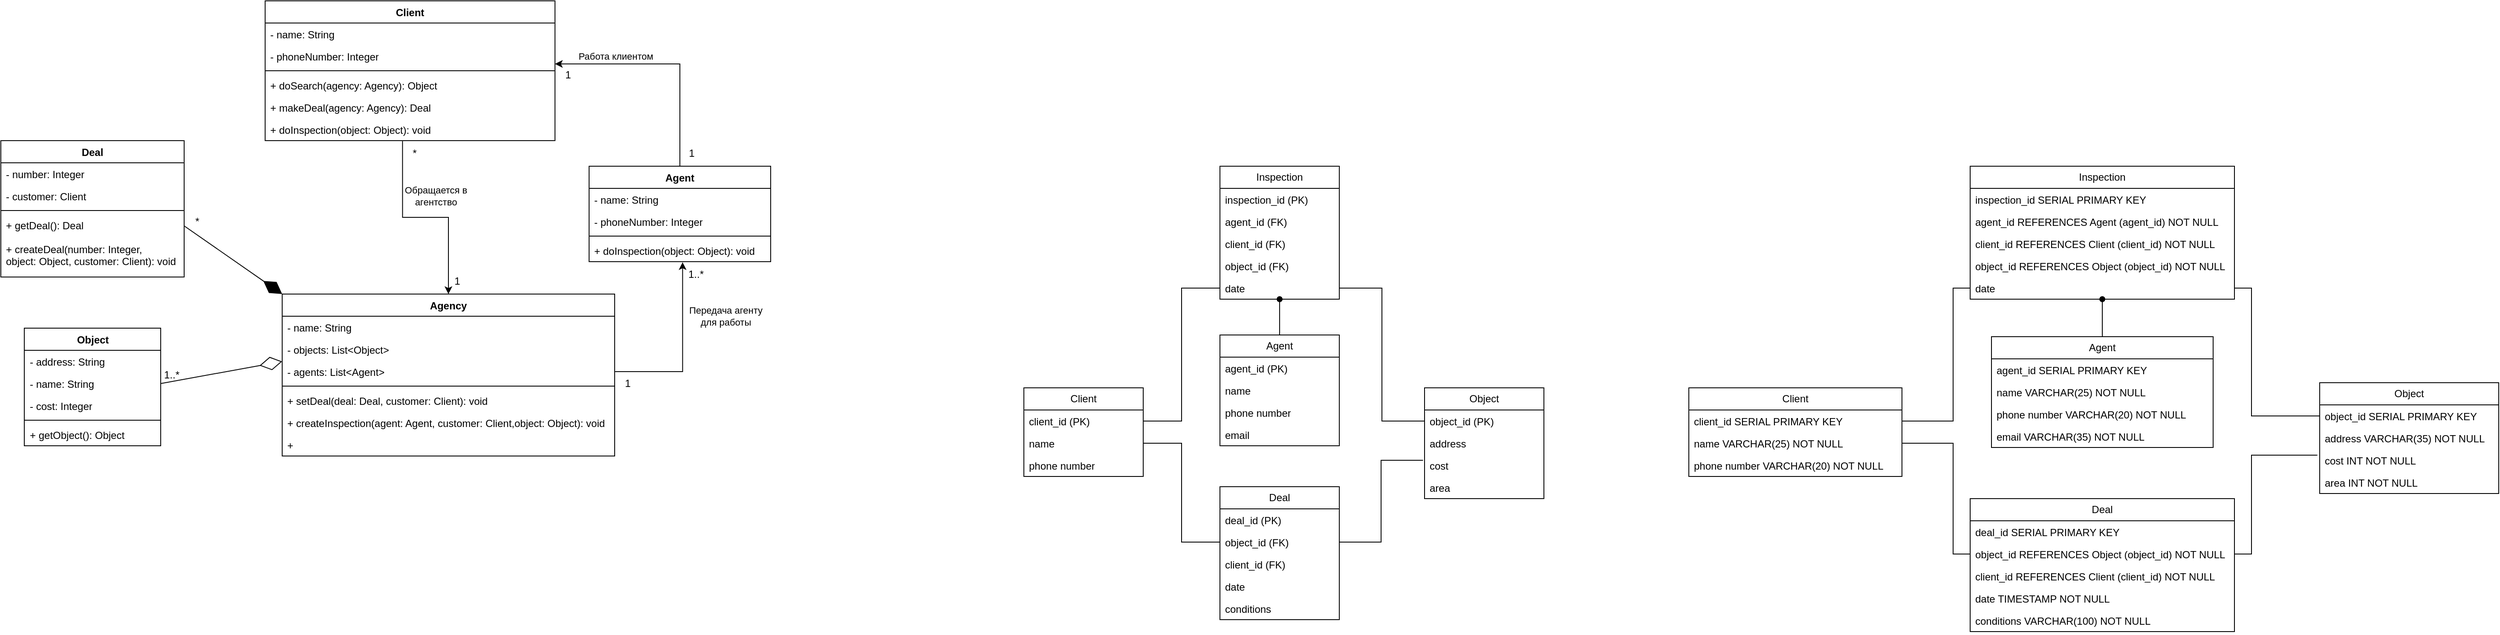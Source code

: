<mxfile version="24.3.1" type="device">
  <diagram name="Страница — 1" id="a5xn5jqBx4M1rt1xBMhY">
    <mxGraphModel dx="1526" dy="963" grid="0" gridSize="10" guides="1" tooltips="1" connect="1" arrows="1" fold="1" page="1" pageScale="1" pageWidth="3300" pageHeight="4681" math="0" shadow="0">
      <root>
        <mxCell id="0" />
        <mxCell id="1" parent="0" />
        <mxCell id="M4ePM1pLVarjnMWuo2j0-1" value="Client" style="swimlane;fontStyle=1;align=center;verticalAlign=top;childLayout=stackLayout;horizontal=1;startSize=26;horizontalStack=0;resizeParent=1;resizeParentMax=0;resizeLast=0;collapsible=1;marginBottom=0;whiteSpace=wrap;html=1;" vertex="1" parent="1">
          <mxGeometry x="370" y="110" width="340" height="164" as="geometry" />
        </mxCell>
        <mxCell id="M4ePM1pLVarjnMWuo2j0-2" value="- name: String" style="text;strokeColor=none;fillColor=none;align=left;verticalAlign=top;spacingLeft=4;spacingRight=4;overflow=hidden;rotatable=0;points=[[0,0.5],[1,0.5]];portConstraint=eastwest;whiteSpace=wrap;html=1;" vertex="1" parent="M4ePM1pLVarjnMWuo2j0-1">
          <mxGeometry y="26" width="340" height="26" as="geometry" />
        </mxCell>
        <mxCell id="M4ePM1pLVarjnMWuo2j0-3" value="- phoneNumber: Integer" style="text;strokeColor=none;fillColor=none;align=left;verticalAlign=top;spacingLeft=4;spacingRight=4;overflow=hidden;rotatable=0;points=[[0,0.5],[1,0.5]];portConstraint=eastwest;whiteSpace=wrap;html=1;" vertex="1" parent="M4ePM1pLVarjnMWuo2j0-1">
          <mxGeometry y="52" width="340" height="26" as="geometry" />
        </mxCell>
        <mxCell id="M4ePM1pLVarjnMWuo2j0-4" value="" style="line;strokeWidth=1;fillColor=none;align=left;verticalAlign=middle;spacingTop=-1;spacingLeft=3;spacingRight=3;rotatable=0;labelPosition=right;points=[];portConstraint=eastwest;strokeColor=inherit;" vertex="1" parent="M4ePM1pLVarjnMWuo2j0-1">
          <mxGeometry y="78" width="340" height="8" as="geometry" />
        </mxCell>
        <mxCell id="M4ePM1pLVarjnMWuo2j0-5" value="+ doSearch(agency: Agency): Object" style="text;strokeColor=none;fillColor=none;align=left;verticalAlign=top;spacingLeft=4;spacingRight=4;overflow=hidden;rotatable=0;points=[[0,0.5],[1,0.5]];portConstraint=eastwest;whiteSpace=wrap;html=1;" vertex="1" parent="M4ePM1pLVarjnMWuo2j0-1">
          <mxGeometry y="86" width="340" height="26" as="geometry" />
        </mxCell>
        <mxCell id="M4ePM1pLVarjnMWuo2j0-6" value="&lt;div&gt;+ makeDeal(agency: Agency): Deal&lt;/div&gt;" style="text;strokeColor=none;fillColor=none;align=left;verticalAlign=top;spacingLeft=4;spacingRight=4;overflow=hidden;rotatable=0;points=[[0,0.5],[1,0.5]];portConstraint=eastwest;whiteSpace=wrap;html=1;" vertex="1" parent="M4ePM1pLVarjnMWuo2j0-1">
          <mxGeometry y="112" width="340" height="26" as="geometry" />
        </mxCell>
        <mxCell id="M4ePM1pLVarjnMWuo2j0-7" value="&lt;div&gt;+ doInspection(object: Object): void&lt;/div&gt;" style="text;strokeColor=none;fillColor=none;align=left;verticalAlign=top;spacingLeft=4;spacingRight=4;overflow=hidden;rotatable=0;points=[[0,0.5],[1,0.5]];portConstraint=eastwest;whiteSpace=wrap;html=1;" vertex="1" parent="M4ePM1pLVarjnMWuo2j0-1">
          <mxGeometry y="138" width="340" height="26" as="geometry" />
        </mxCell>
        <mxCell id="M4ePM1pLVarjnMWuo2j0-8" style="edgeStyle=orthogonalEdgeStyle;rounded=0;orthogonalLoop=1;jettySize=auto;html=1;exitX=0.474;exitY=1.026;exitDx=0;exitDy=0;exitPerimeter=0;entryX=0.5;entryY=0;entryDx=0;entryDy=0;" edge="1" parent="1" source="M4ePM1pLVarjnMWuo2j0-7" target="M4ePM1pLVarjnMWuo2j0-10">
          <mxGeometry relative="1" as="geometry">
            <mxPoint x="550" y="354" as="targetPoint" />
          </mxGeometry>
        </mxCell>
        <mxCell id="M4ePM1pLVarjnMWuo2j0-9" value="Обращается в&lt;div&gt;агентство&lt;/div&gt;" style="edgeLabel;html=1;align=center;verticalAlign=middle;resizable=0;points=[];" vertex="1" connectable="0" parent="M4ePM1pLVarjnMWuo2j0-8">
          <mxGeometry x="-0.378" y="2" relative="1" as="geometry">
            <mxPoint x="37" y="-8" as="offset" />
          </mxGeometry>
        </mxCell>
        <mxCell id="M4ePM1pLVarjnMWuo2j0-10" value="Agency" style="swimlane;fontStyle=1;align=center;verticalAlign=top;childLayout=stackLayout;horizontal=1;startSize=26;horizontalStack=0;resizeParent=1;resizeParentMax=0;resizeLast=0;collapsible=1;marginBottom=0;whiteSpace=wrap;html=1;" vertex="1" parent="1">
          <mxGeometry x="390" y="454" width="390" height="190" as="geometry">
            <mxRectangle x="30" y="150" width="70" height="30" as="alternateBounds" />
          </mxGeometry>
        </mxCell>
        <mxCell id="M4ePM1pLVarjnMWuo2j0-11" value="- name: String" style="text;strokeColor=none;fillColor=none;align=left;verticalAlign=top;spacingLeft=4;spacingRight=4;overflow=hidden;rotatable=0;points=[[0,0.5],[1,0.5]];portConstraint=eastwest;whiteSpace=wrap;html=1;" vertex="1" parent="M4ePM1pLVarjnMWuo2j0-10">
          <mxGeometry y="26" width="390" height="26" as="geometry" />
        </mxCell>
        <mxCell id="M4ePM1pLVarjnMWuo2j0-12" value="- objects: List&amp;lt;Object&amp;gt;" style="text;strokeColor=none;fillColor=none;align=left;verticalAlign=top;spacingLeft=4;spacingRight=4;overflow=hidden;rotatable=0;points=[[0,0.5],[1,0.5]];portConstraint=eastwest;whiteSpace=wrap;html=1;" vertex="1" parent="M4ePM1pLVarjnMWuo2j0-10">
          <mxGeometry y="52" width="390" height="26" as="geometry" />
        </mxCell>
        <mxCell id="M4ePM1pLVarjnMWuo2j0-13" value="- agents: List&amp;lt;Agent&amp;gt;" style="text;strokeColor=none;fillColor=none;align=left;verticalAlign=top;spacingLeft=4;spacingRight=4;overflow=hidden;rotatable=0;points=[[0,0.5],[1,0.5]];portConstraint=eastwest;whiteSpace=wrap;html=1;" vertex="1" parent="M4ePM1pLVarjnMWuo2j0-10">
          <mxGeometry y="78" width="390" height="26" as="geometry" />
        </mxCell>
        <mxCell id="M4ePM1pLVarjnMWuo2j0-14" value="" style="line;strokeWidth=1;fillColor=none;align=left;verticalAlign=middle;spacingTop=-1;spacingLeft=3;spacingRight=3;rotatable=0;labelPosition=right;points=[];portConstraint=eastwest;strokeColor=inherit;" vertex="1" parent="M4ePM1pLVarjnMWuo2j0-10">
          <mxGeometry y="104" width="390" height="8" as="geometry" />
        </mxCell>
        <mxCell id="M4ePM1pLVarjnMWuo2j0-15" value="+ setDeal(deal: Deal, customer: Client): void" style="text;strokeColor=none;fillColor=none;align=left;verticalAlign=top;spacingLeft=4;spacingRight=4;overflow=hidden;rotatable=0;points=[[0,0.5],[1,0.5]];portConstraint=eastwest;whiteSpace=wrap;html=1;" vertex="1" parent="M4ePM1pLVarjnMWuo2j0-10">
          <mxGeometry y="112" width="390" height="26" as="geometry" />
        </mxCell>
        <mxCell id="M4ePM1pLVarjnMWuo2j0-16" value="+ createInspection(agent: Agent, customer: Client,object: Object): void" style="text;strokeColor=none;fillColor=none;align=left;verticalAlign=top;spacingLeft=4;spacingRight=4;overflow=hidden;rotatable=0;points=[[0,0.5],[1,0.5]];portConstraint=eastwest;whiteSpace=wrap;html=1;" vertex="1" parent="M4ePM1pLVarjnMWuo2j0-10">
          <mxGeometry y="138" width="390" height="26" as="geometry" />
        </mxCell>
        <mxCell id="M4ePM1pLVarjnMWuo2j0-17" value="+&amp;nbsp;" style="text;strokeColor=none;fillColor=none;align=left;verticalAlign=top;spacingLeft=4;spacingRight=4;overflow=hidden;rotatable=0;points=[[0,0.5],[1,0.5]];portConstraint=eastwest;whiteSpace=wrap;html=1;" vertex="1" parent="M4ePM1pLVarjnMWuo2j0-10">
          <mxGeometry y="164" width="390" height="26" as="geometry" />
        </mxCell>
        <mxCell id="M4ePM1pLVarjnMWuo2j0-18" value="Agent" style="swimlane;fontStyle=1;align=center;verticalAlign=top;childLayout=stackLayout;horizontal=1;startSize=26;horizontalStack=0;resizeParent=1;resizeParentMax=0;resizeLast=0;collapsible=1;marginBottom=0;whiteSpace=wrap;html=1;" vertex="1" parent="1">
          <mxGeometry x="750" y="304" width="213" height="112" as="geometry" />
        </mxCell>
        <mxCell id="M4ePM1pLVarjnMWuo2j0-19" value="- name: String" style="text;strokeColor=none;fillColor=none;align=left;verticalAlign=top;spacingLeft=4;spacingRight=4;overflow=hidden;rotatable=0;points=[[0,0.5],[1,0.5]];portConstraint=eastwest;whiteSpace=wrap;html=1;" vertex="1" parent="M4ePM1pLVarjnMWuo2j0-18">
          <mxGeometry y="26" width="213" height="26" as="geometry" />
        </mxCell>
        <mxCell id="M4ePM1pLVarjnMWuo2j0-20" value="- phoneNumber: Integer" style="text;strokeColor=none;fillColor=none;align=left;verticalAlign=top;spacingLeft=4;spacingRight=4;overflow=hidden;rotatable=0;points=[[0,0.5],[1,0.5]];portConstraint=eastwest;whiteSpace=wrap;html=1;" vertex="1" parent="M4ePM1pLVarjnMWuo2j0-18">
          <mxGeometry y="52" width="213" height="26" as="geometry" />
        </mxCell>
        <mxCell id="M4ePM1pLVarjnMWuo2j0-21" value="" style="line;strokeWidth=1;fillColor=none;align=left;verticalAlign=middle;spacingTop=-1;spacingLeft=3;spacingRight=3;rotatable=0;labelPosition=right;points=[];portConstraint=eastwest;strokeColor=inherit;" vertex="1" parent="M4ePM1pLVarjnMWuo2j0-18">
          <mxGeometry y="78" width="213" height="8" as="geometry" />
        </mxCell>
        <mxCell id="M4ePM1pLVarjnMWuo2j0-22" value="+ doInspection(object: Object): void" style="text;strokeColor=none;fillColor=none;align=left;verticalAlign=top;spacingLeft=4;spacingRight=4;overflow=hidden;rotatable=0;points=[[0,0.5],[1,0.5]];portConstraint=eastwest;whiteSpace=wrap;html=1;" vertex="1" parent="M4ePM1pLVarjnMWuo2j0-18">
          <mxGeometry y="86" width="213" height="26" as="geometry" />
        </mxCell>
        <mxCell id="M4ePM1pLVarjnMWuo2j0-23" value="Deal" style="swimlane;fontStyle=1;align=center;verticalAlign=top;childLayout=stackLayout;horizontal=1;startSize=26;horizontalStack=0;resizeParent=1;resizeParentMax=0;resizeLast=0;collapsible=1;marginBottom=0;whiteSpace=wrap;html=1;" vertex="1" parent="1">
          <mxGeometry x="60" y="274" width="215" height="160" as="geometry" />
        </mxCell>
        <mxCell id="M4ePM1pLVarjnMWuo2j0-24" value="- number: Integer" style="text;strokeColor=none;fillColor=none;align=left;verticalAlign=top;spacingLeft=4;spacingRight=4;overflow=hidden;rotatable=0;points=[[0,0.5],[1,0.5]];portConstraint=eastwest;whiteSpace=wrap;html=1;" vertex="1" parent="M4ePM1pLVarjnMWuo2j0-23">
          <mxGeometry y="26" width="215" height="26" as="geometry" />
        </mxCell>
        <mxCell id="M4ePM1pLVarjnMWuo2j0-25" value="- customer: Client" style="text;strokeColor=none;fillColor=none;align=left;verticalAlign=top;spacingLeft=4;spacingRight=4;overflow=hidden;rotatable=0;points=[[0,0.5],[1,0.5]];portConstraint=eastwest;whiteSpace=wrap;html=1;" vertex="1" parent="M4ePM1pLVarjnMWuo2j0-23">
          <mxGeometry y="52" width="215" height="26" as="geometry" />
        </mxCell>
        <mxCell id="M4ePM1pLVarjnMWuo2j0-26" value="" style="line;strokeWidth=1;fillColor=none;align=left;verticalAlign=middle;spacingTop=-1;spacingLeft=3;spacingRight=3;rotatable=0;labelPosition=right;points=[];portConstraint=eastwest;strokeColor=inherit;" vertex="1" parent="M4ePM1pLVarjnMWuo2j0-23">
          <mxGeometry y="78" width="215" height="8" as="geometry" />
        </mxCell>
        <mxCell id="M4ePM1pLVarjnMWuo2j0-27" value="&lt;span style=&quot;text-wrap: nowrap; background-color: rgb(255, 255, 255);&quot;&gt;+ getDeal(&lt;/span&gt;&lt;span style=&quot;background-color: rgb(255, 255, 255); text-wrap: nowrap;&quot;&gt;): Deal&lt;/span&gt;" style="text;strokeColor=none;fillColor=none;align=left;verticalAlign=top;spacingLeft=4;spacingRight=4;overflow=hidden;rotatable=0;points=[[0,0.5],[1,0.5]];portConstraint=eastwest;whiteSpace=wrap;html=1;" vertex="1" parent="M4ePM1pLVarjnMWuo2j0-23">
          <mxGeometry y="86" width="215" height="28" as="geometry" />
        </mxCell>
        <mxCell id="M4ePM1pLVarjnMWuo2j0-28" value="&lt;span style=&quot;text-wrap: nowrap; background-color: rgb(255, 255, 255);&quot;&gt;+ createDeal(number: Integer,&lt;/span&gt;&lt;div&gt;&lt;span style=&quot;text-wrap: nowrap; background-color: rgb(255, 255, 255);&quot;&gt;object: Object,&lt;/span&gt;&lt;span style=&quot;background-color: rgb(255, 255, 255); text-wrap: nowrap;&quot;&gt;&amp;nbsp;customer: Client): void&lt;/span&gt;&lt;/div&gt;" style="text;strokeColor=none;fillColor=none;align=left;verticalAlign=top;spacingLeft=4;spacingRight=4;overflow=hidden;rotatable=0;points=[[0,0.5],[1,0.5]];portConstraint=eastwest;whiteSpace=wrap;html=1;" vertex="1" parent="M4ePM1pLVarjnMWuo2j0-23">
          <mxGeometry y="114" width="215" height="46" as="geometry" />
        </mxCell>
        <mxCell id="M4ePM1pLVarjnMWuo2j0-29" value="Object" style="swimlane;fontStyle=1;align=center;verticalAlign=top;childLayout=stackLayout;horizontal=1;startSize=26;horizontalStack=0;resizeParent=1;resizeParentMax=0;resizeLast=0;collapsible=1;marginBottom=0;whiteSpace=wrap;html=1;" vertex="1" parent="1">
          <mxGeometry x="87.5" y="494" width="160" height="138" as="geometry" />
        </mxCell>
        <mxCell id="M4ePM1pLVarjnMWuo2j0-30" value="- address: String" style="text;strokeColor=none;fillColor=none;align=left;verticalAlign=top;spacingLeft=4;spacingRight=4;overflow=hidden;rotatable=0;points=[[0,0.5],[1,0.5]];portConstraint=eastwest;whiteSpace=wrap;html=1;" vertex="1" parent="M4ePM1pLVarjnMWuo2j0-29">
          <mxGeometry y="26" width="160" height="26" as="geometry" />
        </mxCell>
        <mxCell id="M4ePM1pLVarjnMWuo2j0-31" value="- name: String" style="text;strokeColor=none;fillColor=none;align=left;verticalAlign=top;spacingLeft=4;spacingRight=4;overflow=hidden;rotatable=0;points=[[0,0.5],[1,0.5]];portConstraint=eastwest;whiteSpace=wrap;html=1;" vertex="1" parent="M4ePM1pLVarjnMWuo2j0-29">
          <mxGeometry y="52" width="160" height="26" as="geometry" />
        </mxCell>
        <mxCell id="M4ePM1pLVarjnMWuo2j0-32" value="- cost: Integer" style="text;strokeColor=none;fillColor=none;align=left;verticalAlign=top;spacingLeft=4;spacingRight=4;overflow=hidden;rotatable=0;points=[[0,0.5],[1,0.5]];portConstraint=eastwest;whiteSpace=wrap;html=1;" vertex="1" parent="M4ePM1pLVarjnMWuo2j0-29">
          <mxGeometry y="78" width="160" height="26" as="geometry" />
        </mxCell>
        <mxCell id="M4ePM1pLVarjnMWuo2j0-33" value="" style="line;strokeWidth=1;fillColor=none;align=left;verticalAlign=middle;spacingTop=-1;spacingLeft=3;spacingRight=3;rotatable=0;labelPosition=right;points=[];portConstraint=eastwest;strokeColor=inherit;" vertex="1" parent="M4ePM1pLVarjnMWuo2j0-29">
          <mxGeometry y="104" width="160" height="8" as="geometry" />
        </mxCell>
        <mxCell id="M4ePM1pLVarjnMWuo2j0-34" value="&lt;span style=&quot;text-wrap: nowrap; background-color: rgb(255, 255, 255);&quot;&gt;+ getObject(): Object&lt;/span&gt;" style="text;strokeColor=none;fillColor=none;align=left;verticalAlign=top;spacingLeft=4;spacingRight=4;overflow=hidden;rotatable=0;points=[[0,0.5],[1,0.5]];portConstraint=eastwest;whiteSpace=wrap;html=1;" vertex="1" parent="M4ePM1pLVarjnMWuo2j0-29">
          <mxGeometry y="112" width="160" height="26" as="geometry" />
        </mxCell>
        <mxCell id="M4ePM1pLVarjnMWuo2j0-35" style="edgeStyle=orthogonalEdgeStyle;rounded=0;orthogonalLoop=1;jettySize=auto;html=1;exitX=1;exitY=0.5;exitDx=0;exitDy=0;entryX=0.515;entryY=1.026;entryDx=0;entryDy=0;entryPerimeter=0;" edge="1" parent="1" source="M4ePM1pLVarjnMWuo2j0-13" target="M4ePM1pLVarjnMWuo2j0-22">
          <mxGeometry relative="1" as="geometry">
            <mxPoint x="860" y="434" as="targetPoint" />
            <mxPoint x="541" y="285" as="sourcePoint" />
            <Array as="points">
              <mxPoint x="860" y="545" />
            </Array>
          </mxGeometry>
        </mxCell>
        <mxCell id="M4ePM1pLVarjnMWuo2j0-36" value="Передача агенту&lt;div&gt;для работы&lt;/div&gt;" style="edgeLabel;html=1;align=center;verticalAlign=middle;resizable=0;points=[];" vertex="1" connectable="0" parent="M4ePM1pLVarjnMWuo2j0-35">
          <mxGeometry x="-0.378" y="2" relative="1" as="geometry">
            <mxPoint x="65" y="-63" as="offset" />
          </mxGeometry>
        </mxCell>
        <mxCell id="M4ePM1pLVarjnMWuo2j0-37" value="1" style="text;html=1;align=center;verticalAlign=middle;resizable=0;points=[];autosize=1;strokeColor=none;fillColor=none;" vertex="1" parent="1">
          <mxGeometry x="780" y="544" width="30" height="30" as="geometry" />
        </mxCell>
        <mxCell id="M4ePM1pLVarjnMWuo2j0-38" value="1..*" style="text;html=1;align=center;verticalAlign=middle;resizable=0;points=[];autosize=1;strokeColor=none;fillColor=none;" vertex="1" parent="1">
          <mxGeometry x="855" y="416" width="40" height="30" as="geometry" />
        </mxCell>
        <mxCell id="M4ePM1pLVarjnMWuo2j0-39" value="*" style="text;html=1;align=center;verticalAlign=middle;resizable=0;points=[];autosize=1;strokeColor=none;fillColor=none;" vertex="1" parent="1">
          <mxGeometry x="530" y="274" width="30" height="30" as="geometry" />
        </mxCell>
        <mxCell id="M4ePM1pLVarjnMWuo2j0-40" value="1" style="text;html=1;align=center;verticalAlign=middle;resizable=0;points=[];autosize=1;strokeColor=none;fillColor=none;" vertex="1" parent="1">
          <mxGeometry x="580" y="424" width="30" height="30" as="geometry" />
        </mxCell>
        <mxCell id="M4ePM1pLVarjnMWuo2j0-41" style="edgeStyle=orthogonalEdgeStyle;rounded=0;orthogonalLoop=1;jettySize=auto;html=1;exitX=0.5;exitY=0;exitDx=0;exitDy=0;" edge="1" parent="1" source="M4ePM1pLVarjnMWuo2j0-18">
          <mxGeometry relative="1" as="geometry">
            <mxPoint x="710" y="184" as="targetPoint" />
            <Array as="points">
              <mxPoint x="857" y="184" />
              <mxPoint x="710" y="184" />
            </Array>
          </mxGeometry>
        </mxCell>
        <mxCell id="M4ePM1pLVarjnMWuo2j0-42" value="Работа клиентом" style="edgeLabel;html=1;align=center;verticalAlign=middle;resizable=0;points=[];" vertex="1" connectable="0" parent="M4ePM1pLVarjnMWuo2j0-41">
          <mxGeometry x="0.52" y="-1" relative="1" as="geometry">
            <mxPoint x="7" y="-8" as="offset" />
          </mxGeometry>
        </mxCell>
        <mxCell id="M4ePM1pLVarjnMWuo2j0-43" value="" style="endArrow=diamondThin;endFill=1;endSize=24;html=1;rounded=0;exitX=1;exitY=0.5;exitDx=0;exitDy=0;entryX=0;entryY=0;entryDx=0;entryDy=0;" edge="1" parent="1" source="M4ePM1pLVarjnMWuo2j0-27" target="M4ePM1pLVarjnMWuo2j0-10">
          <mxGeometry width="160" relative="1" as="geometry">
            <mxPoint x="340" y="384" as="sourcePoint" />
            <mxPoint x="500" y="384" as="targetPoint" />
          </mxGeometry>
        </mxCell>
        <mxCell id="M4ePM1pLVarjnMWuo2j0-44" value="" style="endArrow=diamondThin;endFill=0;endSize=24;html=1;rounded=0;entryX=0;entryY=0.041;entryDx=0;entryDy=0;entryPerimeter=0;exitX=1;exitY=0.5;exitDx=0;exitDy=0;" edge="1" parent="1" source="M4ePM1pLVarjnMWuo2j0-31" target="M4ePM1pLVarjnMWuo2j0-13">
          <mxGeometry width="160" relative="1" as="geometry">
            <mxPoint x="285" y="395" as="sourcePoint" />
            <mxPoint x="400" y="489" as="targetPoint" />
          </mxGeometry>
        </mxCell>
        <mxCell id="M4ePM1pLVarjnMWuo2j0-45" value="1..*" style="text;html=1;align=center;verticalAlign=middle;resizable=0;points=[];autosize=1;strokeColor=none;fillColor=none;" vertex="1" parent="1">
          <mxGeometry x="240" y="534" width="40" height="30" as="geometry" />
        </mxCell>
        <mxCell id="M4ePM1pLVarjnMWuo2j0-46" value="*" style="text;html=1;align=center;verticalAlign=middle;resizable=0;points=[];autosize=1;strokeColor=none;fillColor=none;" vertex="1" parent="1">
          <mxGeometry x="275" y="354" width="30" height="30" as="geometry" />
        </mxCell>
        <mxCell id="M4ePM1pLVarjnMWuo2j0-47" value="1" style="text;html=1;align=center;verticalAlign=middle;resizable=0;points=[];autosize=1;strokeColor=none;fillColor=none;" vertex="1" parent="1">
          <mxGeometry x="855" y="274" width="30" height="30" as="geometry" />
        </mxCell>
        <mxCell id="M4ePM1pLVarjnMWuo2j0-48" value="1" style="text;html=1;align=center;verticalAlign=middle;resizable=0;points=[];autosize=1;strokeColor=none;fillColor=none;" vertex="1" parent="1">
          <mxGeometry x="710" y="182" width="30" height="30" as="geometry" />
        </mxCell>
        <mxCell id="M4ePM1pLVarjnMWuo2j0-101" value="" style="edgeStyle=orthogonalEdgeStyle;rounded=0;orthogonalLoop=1;jettySize=auto;html=1;endArrow=oval;endFill=1;startArrow=none;startFill=0;" edge="1" parent="1" source="M4ePM1pLVarjnMWuo2j0-62" target="M4ePM1pLVarjnMWuo2j0-89">
          <mxGeometry relative="1" as="geometry">
            <Array as="points">
              <mxPoint x="1560" y="480" />
              <mxPoint x="1560" y="480" />
            </Array>
          </mxGeometry>
        </mxCell>
        <mxCell id="M4ePM1pLVarjnMWuo2j0-62" value="Agent" style="swimlane;fontStyle=0;childLayout=stackLayout;horizontal=1;startSize=26;fillColor=none;horizontalStack=0;resizeParent=1;resizeParentMax=0;resizeLast=0;collapsible=1;marginBottom=0;whiteSpace=wrap;html=1;" vertex="1" parent="1">
          <mxGeometry x="1490" y="502" width="140" height="130" as="geometry" />
        </mxCell>
        <mxCell id="M4ePM1pLVarjnMWuo2j0-65" value="agent_id (PK)" style="text;strokeColor=none;fillColor=none;align=left;verticalAlign=top;spacingLeft=4;spacingRight=4;overflow=hidden;rotatable=0;points=[[0,0.5],[1,0.5]];portConstraint=eastwest;whiteSpace=wrap;html=1;" vertex="1" parent="M4ePM1pLVarjnMWuo2j0-62">
          <mxGeometry y="26" width="140" height="26" as="geometry" />
        </mxCell>
        <mxCell id="M4ePM1pLVarjnMWuo2j0-66" value="name" style="text;strokeColor=none;fillColor=none;align=left;verticalAlign=top;spacingLeft=4;spacingRight=4;overflow=hidden;rotatable=0;points=[[0,0.5],[1,0.5]];portConstraint=eastwest;whiteSpace=wrap;html=1;" vertex="1" parent="M4ePM1pLVarjnMWuo2j0-62">
          <mxGeometry y="52" width="140" height="26" as="geometry" />
        </mxCell>
        <mxCell id="M4ePM1pLVarjnMWuo2j0-67" value="phone number" style="text;strokeColor=none;fillColor=none;align=left;verticalAlign=top;spacingLeft=4;spacingRight=4;overflow=hidden;rotatable=0;points=[[0,0.5],[1,0.5]];portConstraint=eastwest;whiteSpace=wrap;html=1;" vertex="1" parent="M4ePM1pLVarjnMWuo2j0-62">
          <mxGeometry y="78" width="140" height="26" as="geometry" />
        </mxCell>
        <mxCell id="M4ePM1pLVarjnMWuo2j0-68" value="email" style="text;strokeColor=none;fillColor=none;align=left;verticalAlign=top;spacingLeft=4;spacingRight=4;overflow=hidden;rotatable=0;points=[[0,0.5],[1,0.5]];portConstraint=eastwest;whiteSpace=wrap;html=1;" vertex="1" parent="M4ePM1pLVarjnMWuo2j0-62">
          <mxGeometry y="104" width="140" height="26" as="geometry" />
        </mxCell>
        <mxCell id="M4ePM1pLVarjnMWuo2j0-69" value="Deal" style="swimlane;fontStyle=0;childLayout=stackLayout;horizontal=1;startSize=26;fillColor=none;horizontalStack=0;resizeParent=1;resizeParentMax=0;resizeLast=0;collapsible=1;marginBottom=0;whiteSpace=wrap;html=1;" vertex="1" parent="1">
          <mxGeometry x="1490" y="680" width="140" height="156" as="geometry" />
        </mxCell>
        <mxCell id="M4ePM1pLVarjnMWuo2j0-70" value="deal_id (PK)" style="text;strokeColor=none;fillColor=none;align=left;verticalAlign=top;spacingLeft=4;spacingRight=4;overflow=hidden;rotatable=0;points=[[0,0.5],[1,0.5]];portConstraint=eastwest;whiteSpace=wrap;html=1;" vertex="1" parent="M4ePM1pLVarjnMWuo2j0-69">
          <mxGeometry y="26" width="140" height="26" as="geometry" />
        </mxCell>
        <mxCell id="M4ePM1pLVarjnMWuo2j0-72" value="object_id (FK)" style="text;strokeColor=none;fillColor=none;align=left;verticalAlign=top;spacingLeft=4;spacingRight=4;overflow=hidden;rotatable=0;points=[[0,0.5],[1,0.5]];portConstraint=eastwest;whiteSpace=wrap;html=1;" vertex="1" parent="M4ePM1pLVarjnMWuo2j0-69">
          <mxGeometry y="52" width="140" height="26" as="geometry" />
        </mxCell>
        <mxCell id="M4ePM1pLVarjnMWuo2j0-73" value="client_id (FK)" style="text;strokeColor=none;fillColor=none;align=left;verticalAlign=top;spacingLeft=4;spacingRight=4;overflow=hidden;rotatable=0;points=[[0,0.5],[1,0.5]];portConstraint=eastwest;whiteSpace=wrap;html=1;" vertex="1" parent="M4ePM1pLVarjnMWuo2j0-69">
          <mxGeometry y="78" width="140" height="26" as="geometry" />
        </mxCell>
        <mxCell id="M4ePM1pLVarjnMWuo2j0-90" value="date" style="text;strokeColor=none;fillColor=none;align=left;verticalAlign=top;spacingLeft=4;spacingRight=4;overflow=hidden;rotatable=0;points=[[0,0.5],[1,0.5]];portConstraint=eastwest;whiteSpace=wrap;html=1;" vertex="1" parent="M4ePM1pLVarjnMWuo2j0-69">
          <mxGeometry y="104" width="140" height="26" as="geometry" />
        </mxCell>
        <mxCell id="M4ePM1pLVarjnMWuo2j0-93" value="conditions" style="text;strokeColor=none;fillColor=none;align=left;verticalAlign=top;spacingLeft=4;spacingRight=4;overflow=hidden;rotatable=0;points=[[0,0.5],[1,0.5]];portConstraint=eastwest;whiteSpace=wrap;html=1;" vertex="1" parent="M4ePM1pLVarjnMWuo2j0-69">
          <mxGeometry y="130" width="140" height="26" as="geometry" />
        </mxCell>
        <mxCell id="M4ePM1pLVarjnMWuo2j0-75" value="Object" style="swimlane;fontStyle=0;childLayout=stackLayout;horizontal=1;startSize=26;fillColor=none;horizontalStack=0;resizeParent=1;resizeParentMax=0;resizeLast=0;collapsible=1;marginBottom=0;whiteSpace=wrap;html=1;" vertex="1" parent="1">
          <mxGeometry x="1730" y="564" width="140" height="130" as="geometry" />
        </mxCell>
        <mxCell id="M4ePM1pLVarjnMWuo2j0-76" value="object_id (PK)" style="text;strokeColor=none;fillColor=none;align=left;verticalAlign=top;spacingLeft=4;spacingRight=4;overflow=hidden;rotatable=0;points=[[0,0.5],[1,0.5]];portConstraint=eastwest;whiteSpace=wrap;html=1;" vertex="1" parent="M4ePM1pLVarjnMWuo2j0-75">
          <mxGeometry y="26" width="140" height="26" as="geometry" />
        </mxCell>
        <mxCell id="M4ePM1pLVarjnMWuo2j0-77" value="address" style="text;strokeColor=none;fillColor=none;align=left;verticalAlign=top;spacingLeft=4;spacingRight=4;overflow=hidden;rotatable=0;points=[[0,0.5],[1,0.5]];portConstraint=eastwest;whiteSpace=wrap;html=1;" vertex="1" parent="M4ePM1pLVarjnMWuo2j0-75">
          <mxGeometry y="52" width="140" height="26" as="geometry" />
        </mxCell>
        <mxCell id="M4ePM1pLVarjnMWuo2j0-78" value="cost" style="text;strokeColor=none;fillColor=none;align=left;verticalAlign=top;spacingLeft=4;spacingRight=4;overflow=hidden;rotatable=0;points=[[0,0.5],[1,0.5]];portConstraint=eastwest;whiteSpace=wrap;html=1;" vertex="1" parent="M4ePM1pLVarjnMWuo2j0-75">
          <mxGeometry y="78" width="140" height="26" as="geometry" />
        </mxCell>
        <mxCell id="M4ePM1pLVarjnMWuo2j0-103" value="area" style="text;strokeColor=none;fillColor=none;align=left;verticalAlign=top;spacingLeft=4;spacingRight=4;overflow=hidden;rotatable=0;points=[[0,0.5],[1,0.5]];portConstraint=eastwest;whiteSpace=wrap;html=1;" vertex="1" parent="M4ePM1pLVarjnMWuo2j0-75">
          <mxGeometry y="104" width="140" height="26" as="geometry" />
        </mxCell>
        <mxCell id="M4ePM1pLVarjnMWuo2j0-80" value="Client" style="swimlane;fontStyle=0;childLayout=stackLayout;horizontal=1;startSize=26;fillColor=none;horizontalStack=0;resizeParent=1;resizeParentMax=0;resizeLast=0;collapsible=1;marginBottom=0;whiteSpace=wrap;html=1;" vertex="1" parent="1">
          <mxGeometry x="1260" y="564" width="140" height="104" as="geometry" />
        </mxCell>
        <mxCell id="M4ePM1pLVarjnMWuo2j0-81" value="client_id (PK)" style="text;strokeColor=none;fillColor=none;align=left;verticalAlign=top;spacingLeft=4;spacingRight=4;overflow=hidden;rotatable=0;points=[[0,0.5],[1,0.5]];portConstraint=eastwest;whiteSpace=wrap;html=1;" vertex="1" parent="M4ePM1pLVarjnMWuo2j0-80">
          <mxGeometry y="26" width="140" height="26" as="geometry" />
        </mxCell>
        <mxCell id="M4ePM1pLVarjnMWuo2j0-82" value="name" style="text;strokeColor=none;fillColor=none;align=left;verticalAlign=top;spacingLeft=4;spacingRight=4;overflow=hidden;rotatable=0;points=[[0,0.5],[1,0.5]];portConstraint=eastwest;whiteSpace=wrap;html=1;" vertex="1" parent="M4ePM1pLVarjnMWuo2j0-80">
          <mxGeometry y="52" width="140" height="26" as="geometry" />
        </mxCell>
        <mxCell id="M4ePM1pLVarjnMWuo2j0-83" value="phone number" style="text;strokeColor=none;fillColor=none;align=left;verticalAlign=top;spacingLeft=4;spacingRight=4;overflow=hidden;rotatable=0;points=[[0,0.5],[1,0.5]];portConstraint=eastwest;whiteSpace=wrap;html=1;" vertex="1" parent="M4ePM1pLVarjnMWuo2j0-80">
          <mxGeometry y="78" width="140" height="26" as="geometry" />
        </mxCell>
        <mxCell id="M4ePM1pLVarjnMWuo2j0-85" value="Inspection" style="swimlane;fontStyle=0;childLayout=stackLayout;horizontal=1;startSize=26;fillColor=none;horizontalStack=0;resizeParent=1;resizeParentMax=0;resizeLast=0;collapsible=1;marginBottom=0;whiteSpace=wrap;html=1;" vertex="1" parent="1">
          <mxGeometry x="1490" y="304" width="140" height="156" as="geometry" />
        </mxCell>
        <mxCell id="M4ePM1pLVarjnMWuo2j0-86" value="inspection_id (PK)" style="text;strokeColor=none;fillColor=none;align=left;verticalAlign=top;spacingLeft=4;spacingRight=4;overflow=hidden;rotatable=0;points=[[0,0.5],[1,0.5]];portConstraint=eastwest;whiteSpace=wrap;html=1;" vertex="1" parent="M4ePM1pLVarjnMWuo2j0-85">
          <mxGeometry y="26" width="140" height="26" as="geometry" />
        </mxCell>
        <mxCell id="M4ePM1pLVarjnMWuo2j0-87" value="agent_id (FK)" style="text;strokeColor=none;fillColor=none;align=left;verticalAlign=top;spacingLeft=4;spacingRight=4;overflow=hidden;rotatable=0;points=[[0,0.5],[1,0.5]];portConstraint=eastwest;whiteSpace=wrap;html=1;" vertex="1" parent="M4ePM1pLVarjnMWuo2j0-85">
          <mxGeometry y="52" width="140" height="26" as="geometry" />
        </mxCell>
        <mxCell id="M4ePM1pLVarjnMWuo2j0-88" value="client_id (FK)" style="text;strokeColor=none;fillColor=none;align=left;verticalAlign=top;spacingLeft=4;spacingRight=4;overflow=hidden;rotatable=0;points=[[0,0.5],[1,0.5]];portConstraint=eastwest;whiteSpace=wrap;html=1;" vertex="1" parent="M4ePM1pLVarjnMWuo2j0-85">
          <mxGeometry y="78" width="140" height="26" as="geometry" />
        </mxCell>
        <mxCell id="M4ePM1pLVarjnMWuo2j0-94" value="object_id (FK)" style="text;strokeColor=none;fillColor=none;align=left;verticalAlign=top;spacingLeft=4;spacingRight=4;overflow=hidden;rotatable=0;points=[[0,0.5],[1,0.5]];portConstraint=eastwest;whiteSpace=wrap;html=1;" vertex="1" parent="M4ePM1pLVarjnMWuo2j0-85">
          <mxGeometry y="104" width="140" height="26" as="geometry" />
        </mxCell>
        <mxCell id="M4ePM1pLVarjnMWuo2j0-89" value="date" style="text;strokeColor=none;fillColor=none;align=left;verticalAlign=top;spacingLeft=4;spacingRight=4;overflow=hidden;rotatable=0;points=[[0,0.5],[1,0.5]];portConstraint=eastwest;whiteSpace=wrap;html=1;" vertex="1" parent="M4ePM1pLVarjnMWuo2j0-85">
          <mxGeometry y="130" width="140" height="26" as="geometry" />
        </mxCell>
        <mxCell id="M4ePM1pLVarjnMWuo2j0-96" style="rounded=0;orthogonalLoop=1;jettySize=auto;html=1;exitX=1;exitY=0.5;exitDx=0;exitDy=0;entryX=0;entryY=0.5;entryDx=0;entryDy=0;endArrow=none;endFill=0;edgeStyle=orthogonalEdgeStyle;" edge="1" parent="1" source="M4ePM1pLVarjnMWuo2j0-81" target="M4ePM1pLVarjnMWuo2j0-89">
          <mxGeometry relative="1" as="geometry" />
        </mxCell>
        <mxCell id="M4ePM1pLVarjnMWuo2j0-97" style="rounded=0;orthogonalLoop=1;jettySize=auto;html=1;exitX=1;exitY=0.5;exitDx=0;exitDy=0;edgeStyle=elbowEdgeStyle;endArrow=none;endFill=0;entryX=0;entryY=0.5;entryDx=0;entryDy=0;" edge="1" parent="1" source="M4ePM1pLVarjnMWuo2j0-82" target="M4ePM1pLVarjnMWuo2j0-72">
          <mxGeometry relative="1" as="geometry">
            <mxPoint x="1490" y="693" as="targetPoint" />
          </mxGeometry>
        </mxCell>
        <mxCell id="M4ePM1pLVarjnMWuo2j0-99" style="rounded=0;orthogonalLoop=1;jettySize=auto;html=1;exitX=1;exitY=0.5;exitDx=0;exitDy=0;entryX=0;entryY=0.5;entryDx=0;entryDy=0;edgeStyle=elbowEdgeStyle;endArrow=none;endFill=0;" edge="1" parent="1" source="M4ePM1pLVarjnMWuo2j0-89" target="M4ePM1pLVarjnMWuo2j0-76">
          <mxGeometry relative="1" as="geometry" />
        </mxCell>
        <mxCell id="M4ePM1pLVarjnMWuo2j0-100" style="rounded=0;orthogonalLoop=1;jettySize=auto;html=1;exitX=1;exitY=0.5;exitDx=0;exitDy=0;entryX=-0.013;entryY=0.269;entryDx=0;entryDy=0;entryPerimeter=0;edgeStyle=elbowEdgeStyle;endArrow=none;endFill=0;" edge="1" parent="1" source="M4ePM1pLVarjnMWuo2j0-72" target="M4ePM1pLVarjnMWuo2j0-78">
          <mxGeometry relative="1" as="geometry" />
        </mxCell>
        <mxCell id="M4ePM1pLVarjnMWuo2j0-104" value="" style="edgeStyle=orthogonalEdgeStyle;rounded=0;orthogonalLoop=1;jettySize=auto;html=1;endArrow=oval;endFill=1;startArrow=none;startFill=0;" edge="1" parent="1" source="M4ePM1pLVarjnMWuo2j0-105" target="M4ePM1pLVarjnMWuo2j0-130">
          <mxGeometry relative="1" as="geometry">
            <Array as="points">
              <mxPoint x="2525" y="484" />
              <mxPoint x="2525" y="484" />
            </Array>
          </mxGeometry>
        </mxCell>
        <mxCell id="M4ePM1pLVarjnMWuo2j0-105" value="Agent" style="swimlane;fontStyle=0;childLayout=stackLayout;horizontal=1;startSize=26;fillColor=none;horizontalStack=0;resizeParent=1;resizeParentMax=0;resizeLast=0;collapsible=1;marginBottom=0;whiteSpace=wrap;html=1;" vertex="1" parent="1">
          <mxGeometry x="2395" y="504" width="260" height="130" as="geometry" />
        </mxCell>
        <mxCell id="M4ePM1pLVarjnMWuo2j0-106" value="agent_id SERIAL PRIMARY KEY" style="text;strokeColor=none;fillColor=none;align=left;verticalAlign=top;spacingLeft=4;spacingRight=4;overflow=hidden;rotatable=0;points=[[0,0.5],[1,0.5]];portConstraint=eastwest;whiteSpace=wrap;html=1;" vertex="1" parent="M4ePM1pLVarjnMWuo2j0-105">
          <mxGeometry y="26" width="260" height="26" as="geometry" />
        </mxCell>
        <mxCell id="M4ePM1pLVarjnMWuo2j0-107" value="name VARCHAR(25) NOT NULL" style="text;strokeColor=none;fillColor=none;align=left;verticalAlign=top;spacingLeft=4;spacingRight=4;overflow=hidden;rotatable=0;points=[[0,0.5],[1,0.5]];portConstraint=eastwest;whiteSpace=wrap;html=1;" vertex="1" parent="M4ePM1pLVarjnMWuo2j0-105">
          <mxGeometry y="52" width="260" height="26" as="geometry" />
        </mxCell>
        <mxCell id="M4ePM1pLVarjnMWuo2j0-108" value="phone number VARCHAR(20) NOT NULL" style="text;strokeColor=none;fillColor=none;align=left;verticalAlign=top;spacingLeft=4;spacingRight=4;overflow=hidden;rotatable=0;points=[[0,0.5],[1,0.5]];portConstraint=eastwest;whiteSpace=wrap;html=1;" vertex="1" parent="M4ePM1pLVarjnMWuo2j0-105">
          <mxGeometry y="78" width="260" height="26" as="geometry" />
        </mxCell>
        <mxCell id="M4ePM1pLVarjnMWuo2j0-109" value="email VARCHAR(35) NOT NULL" style="text;strokeColor=none;fillColor=none;align=left;verticalAlign=top;spacingLeft=4;spacingRight=4;overflow=hidden;rotatable=0;points=[[0,0.5],[1,0.5]];portConstraint=eastwest;whiteSpace=wrap;html=1;" vertex="1" parent="M4ePM1pLVarjnMWuo2j0-105">
          <mxGeometry y="104" width="260" height="26" as="geometry" />
        </mxCell>
        <mxCell id="M4ePM1pLVarjnMWuo2j0-110" value="Deal" style="swimlane;fontStyle=0;childLayout=stackLayout;horizontal=1;startSize=26;fillColor=none;horizontalStack=0;resizeParent=1;resizeParentMax=0;resizeLast=0;collapsible=1;marginBottom=0;whiteSpace=wrap;html=1;" vertex="1" parent="1">
          <mxGeometry x="2370" y="694" width="310" height="156" as="geometry" />
        </mxCell>
        <mxCell id="M4ePM1pLVarjnMWuo2j0-111" value="deal_id SERIAL PRIMARY KEY" style="text;strokeColor=none;fillColor=none;align=left;verticalAlign=top;spacingLeft=4;spacingRight=4;overflow=hidden;rotatable=0;points=[[0,0.5],[1,0.5]];portConstraint=eastwest;whiteSpace=wrap;html=1;" vertex="1" parent="M4ePM1pLVarjnMWuo2j0-110">
          <mxGeometry y="26" width="310" height="26" as="geometry" />
        </mxCell>
        <mxCell id="M4ePM1pLVarjnMWuo2j0-112" value="object_id REFERENCES Object (object_id) NOT NULL" style="text;strokeColor=none;fillColor=none;align=left;verticalAlign=top;spacingLeft=4;spacingRight=4;overflow=hidden;rotatable=0;points=[[0,0.5],[1,0.5]];portConstraint=eastwest;whiteSpace=wrap;html=1;" vertex="1" parent="M4ePM1pLVarjnMWuo2j0-110">
          <mxGeometry y="52" width="310" height="26" as="geometry" />
        </mxCell>
        <mxCell id="M4ePM1pLVarjnMWuo2j0-113" value="client_id REFERENCES Client (client_id) NOT NULL" style="text;strokeColor=none;fillColor=none;align=left;verticalAlign=top;spacingLeft=4;spacingRight=4;overflow=hidden;rotatable=0;points=[[0,0.5],[1,0.5]];portConstraint=eastwest;whiteSpace=wrap;html=1;" vertex="1" parent="M4ePM1pLVarjnMWuo2j0-110">
          <mxGeometry y="78" width="310" height="26" as="geometry" />
        </mxCell>
        <mxCell id="M4ePM1pLVarjnMWuo2j0-114" value="date TIMESTAMP NOT NULL" style="text;strokeColor=none;fillColor=none;align=left;verticalAlign=top;spacingLeft=4;spacingRight=4;overflow=hidden;rotatable=0;points=[[0,0.5],[1,0.5]];portConstraint=eastwest;whiteSpace=wrap;html=1;" vertex="1" parent="M4ePM1pLVarjnMWuo2j0-110">
          <mxGeometry y="104" width="310" height="26" as="geometry" />
        </mxCell>
        <mxCell id="M4ePM1pLVarjnMWuo2j0-115" value="conditions VARCHAR(100) NOT NULL" style="text;strokeColor=none;fillColor=none;align=left;verticalAlign=top;spacingLeft=4;spacingRight=4;overflow=hidden;rotatable=0;points=[[0,0.5],[1,0.5]];portConstraint=eastwest;whiteSpace=wrap;html=1;" vertex="1" parent="M4ePM1pLVarjnMWuo2j0-110">
          <mxGeometry y="130" width="310" height="26" as="geometry" />
        </mxCell>
        <mxCell id="M4ePM1pLVarjnMWuo2j0-116" value="Object" style="swimlane;fontStyle=0;childLayout=stackLayout;horizontal=1;startSize=26;fillColor=none;horizontalStack=0;resizeParent=1;resizeParentMax=0;resizeLast=0;collapsible=1;marginBottom=0;whiteSpace=wrap;html=1;" vertex="1" parent="1">
          <mxGeometry x="2780" y="558" width="210" height="130" as="geometry" />
        </mxCell>
        <mxCell id="M4ePM1pLVarjnMWuo2j0-117" value="object_id SERIAL PRIMARY KEY" style="text;strokeColor=none;fillColor=none;align=left;verticalAlign=top;spacingLeft=4;spacingRight=4;overflow=hidden;rotatable=0;points=[[0,0.5],[1,0.5]];portConstraint=eastwest;whiteSpace=wrap;html=1;" vertex="1" parent="M4ePM1pLVarjnMWuo2j0-116">
          <mxGeometry y="26" width="210" height="26" as="geometry" />
        </mxCell>
        <mxCell id="M4ePM1pLVarjnMWuo2j0-118" value="address VARCHAR(35) NOT NULL" style="text;strokeColor=none;fillColor=none;align=left;verticalAlign=top;spacingLeft=4;spacingRight=4;overflow=hidden;rotatable=0;points=[[0,0.5],[1,0.5]];portConstraint=eastwest;whiteSpace=wrap;html=1;" vertex="1" parent="M4ePM1pLVarjnMWuo2j0-116">
          <mxGeometry y="52" width="210" height="26" as="geometry" />
        </mxCell>
        <mxCell id="M4ePM1pLVarjnMWuo2j0-119" value="cost INT NOT NULL" style="text;strokeColor=none;fillColor=none;align=left;verticalAlign=top;spacingLeft=4;spacingRight=4;overflow=hidden;rotatable=0;points=[[0,0.5],[1,0.5]];portConstraint=eastwest;whiteSpace=wrap;html=1;" vertex="1" parent="M4ePM1pLVarjnMWuo2j0-116">
          <mxGeometry y="78" width="210" height="26" as="geometry" />
        </mxCell>
        <mxCell id="M4ePM1pLVarjnMWuo2j0-120" value="area INT NOT NULL" style="text;strokeColor=none;fillColor=none;align=left;verticalAlign=top;spacingLeft=4;spacingRight=4;overflow=hidden;rotatable=0;points=[[0,0.5],[1,0.5]];portConstraint=eastwest;whiteSpace=wrap;html=1;" vertex="1" parent="M4ePM1pLVarjnMWuo2j0-116">
          <mxGeometry y="104" width="210" height="26" as="geometry" />
        </mxCell>
        <mxCell id="M4ePM1pLVarjnMWuo2j0-121" value="Client" style="swimlane;fontStyle=0;childLayout=stackLayout;horizontal=1;startSize=26;fillColor=none;horizontalStack=0;resizeParent=1;resizeParentMax=0;resizeLast=0;collapsible=1;marginBottom=0;whiteSpace=wrap;html=1;" vertex="1" parent="1">
          <mxGeometry x="2040" y="564" width="250" height="104" as="geometry" />
        </mxCell>
        <mxCell id="M4ePM1pLVarjnMWuo2j0-122" value="client_id SERIAL PRIMARY KEY" style="text;strokeColor=none;fillColor=none;align=left;verticalAlign=top;spacingLeft=4;spacingRight=4;overflow=hidden;rotatable=0;points=[[0,0.5],[1,0.5]];portConstraint=eastwest;whiteSpace=wrap;html=1;" vertex="1" parent="M4ePM1pLVarjnMWuo2j0-121">
          <mxGeometry y="26" width="250" height="26" as="geometry" />
        </mxCell>
        <mxCell id="M4ePM1pLVarjnMWuo2j0-123" value="name VARCHAR(25) NOT NULL" style="text;strokeColor=none;fillColor=none;align=left;verticalAlign=top;spacingLeft=4;spacingRight=4;overflow=hidden;rotatable=0;points=[[0,0.5],[1,0.5]];portConstraint=eastwest;whiteSpace=wrap;html=1;" vertex="1" parent="M4ePM1pLVarjnMWuo2j0-121">
          <mxGeometry y="52" width="250" height="26" as="geometry" />
        </mxCell>
        <mxCell id="M4ePM1pLVarjnMWuo2j0-124" value="phone number VARCHAR(20) NOT NULL" style="text;strokeColor=none;fillColor=none;align=left;verticalAlign=top;spacingLeft=4;spacingRight=4;overflow=hidden;rotatable=0;points=[[0,0.5],[1,0.5]];portConstraint=eastwest;whiteSpace=wrap;html=1;" vertex="1" parent="M4ePM1pLVarjnMWuo2j0-121">
          <mxGeometry y="78" width="250" height="26" as="geometry" />
        </mxCell>
        <mxCell id="M4ePM1pLVarjnMWuo2j0-125" value="Inspection" style="swimlane;fontStyle=0;childLayout=stackLayout;horizontal=1;startSize=26;fillColor=none;horizontalStack=0;resizeParent=1;resizeParentMax=0;resizeLast=0;collapsible=1;marginBottom=0;whiteSpace=wrap;html=1;" vertex="1" parent="1">
          <mxGeometry x="2370" y="304" width="310" height="156" as="geometry" />
        </mxCell>
        <mxCell id="M4ePM1pLVarjnMWuo2j0-126" value="inspection_id SERIAL PRIMARY KEY" style="text;strokeColor=none;fillColor=none;align=left;verticalAlign=top;spacingLeft=4;spacingRight=4;overflow=hidden;rotatable=0;points=[[0,0.5],[1,0.5]];portConstraint=eastwest;whiteSpace=wrap;html=1;" vertex="1" parent="M4ePM1pLVarjnMWuo2j0-125">
          <mxGeometry y="26" width="310" height="26" as="geometry" />
        </mxCell>
        <mxCell id="M4ePM1pLVarjnMWuo2j0-127" value="agent_id REFERENCES Agent (agent_id) NOT NULL" style="text;strokeColor=none;fillColor=none;align=left;verticalAlign=top;spacingLeft=4;spacingRight=4;overflow=hidden;rotatable=0;points=[[0,0.5],[1,0.5]];portConstraint=eastwest;whiteSpace=wrap;html=1;" vertex="1" parent="M4ePM1pLVarjnMWuo2j0-125">
          <mxGeometry y="52" width="310" height="26" as="geometry" />
        </mxCell>
        <mxCell id="M4ePM1pLVarjnMWuo2j0-128" value="client_id REFERENCES Client (client_id) NOT NULL" style="text;strokeColor=none;fillColor=none;align=left;verticalAlign=top;spacingLeft=4;spacingRight=4;overflow=hidden;rotatable=0;points=[[0,0.5],[1,0.5]];portConstraint=eastwest;whiteSpace=wrap;html=1;" vertex="1" parent="M4ePM1pLVarjnMWuo2j0-125">
          <mxGeometry y="78" width="310" height="26" as="geometry" />
        </mxCell>
        <mxCell id="M4ePM1pLVarjnMWuo2j0-129" value="object_id REFERENCES Object (object_id) NOT NULL" style="text;strokeColor=none;fillColor=none;align=left;verticalAlign=top;spacingLeft=4;spacingRight=4;overflow=hidden;rotatable=0;points=[[0,0.5],[1,0.5]];portConstraint=eastwest;whiteSpace=wrap;html=1;" vertex="1" parent="M4ePM1pLVarjnMWuo2j0-125">
          <mxGeometry y="104" width="310" height="26" as="geometry" />
        </mxCell>
        <mxCell id="M4ePM1pLVarjnMWuo2j0-130" value="date" style="text;strokeColor=none;fillColor=none;align=left;verticalAlign=top;spacingLeft=4;spacingRight=4;overflow=hidden;rotatable=0;points=[[0,0.5],[1,0.5]];portConstraint=eastwest;whiteSpace=wrap;html=1;" vertex="1" parent="M4ePM1pLVarjnMWuo2j0-125">
          <mxGeometry y="130" width="310" height="26" as="geometry" />
        </mxCell>
        <mxCell id="M4ePM1pLVarjnMWuo2j0-131" style="rounded=0;orthogonalLoop=1;jettySize=auto;html=1;exitX=1;exitY=0.5;exitDx=0;exitDy=0;entryX=0;entryY=0.5;entryDx=0;entryDy=0;endArrow=none;endFill=0;edgeStyle=orthogonalEdgeStyle;" edge="1" parent="1" source="M4ePM1pLVarjnMWuo2j0-122" target="M4ePM1pLVarjnMWuo2j0-130">
          <mxGeometry relative="1" as="geometry">
            <Array as="points">
              <mxPoint x="2350" y="603" />
              <mxPoint x="2350" y="447" />
            </Array>
          </mxGeometry>
        </mxCell>
        <mxCell id="M4ePM1pLVarjnMWuo2j0-132" style="rounded=0;orthogonalLoop=1;jettySize=auto;html=1;exitX=1;exitY=0.5;exitDx=0;exitDy=0;edgeStyle=elbowEdgeStyle;endArrow=none;endFill=0;entryX=0;entryY=0.5;entryDx=0;entryDy=0;" edge="1" parent="1" source="M4ePM1pLVarjnMWuo2j0-123" target="M4ePM1pLVarjnMWuo2j0-112">
          <mxGeometry relative="1" as="geometry">
            <mxPoint x="2380" y="693" as="targetPoint" />
            <Array as="points">
              <mxPoint x="2350" y="694" />
            </Array>
          </mxGeometry>
        </mxCell>
        <mxCell id="M4ePM1pLVarjnMWuo2j0-133" style="rounded=0;orthogonalLoop=1;jettySize=auto;html=1;exitX=1;exitY=0.5;exitDx=0;exitDy=0;entryX=0;entryY=0.5;entryDx=0;entryDy=0;edgeStyle=elbowEdgeStyle;endArrow=none;endFill=0;" edge="1" parent="1" source="M4ePM1pLVarjnMWuo2j0-130" target="M4ePM1pLVarjnMWuo2j0-117">
          <mxGeometry relative="1" as="geometry">
            <Array as="points">
              <mxPoint x="2700" y="524" />
            </Array>
          </mxGeometry>
        </mxCell>
        <mxCell id="M4ePM1pLVarjnMWuo2j0-134" style="rounded=0;orthogonalLoop=1;jettySize=auto;html=1;exitX=1;exitY=0.5;exitDx=0;exitDy=0;entryX=-0.013;entryY=0.269;entryDx=0;entryDy=0;entryPerimeter=0;edgeStyle=elbowEdgeStyle;endArrow=none;endFill=0;" edge="1" parent="1" source="M4ePM1pLVarjnMWuo2j0-112" target="M4ePM1pLVarjnMWuo2j0-119">
          <mxGeometry relative="1" as="geometry">
            <Array as="points">
              <mxPoint x="2700" y="694" />
            </Array>
          </mxGeometry>
        </mxCell>
      </root>
    </mxGraphModel>
  </diagram>
</mxfile>
